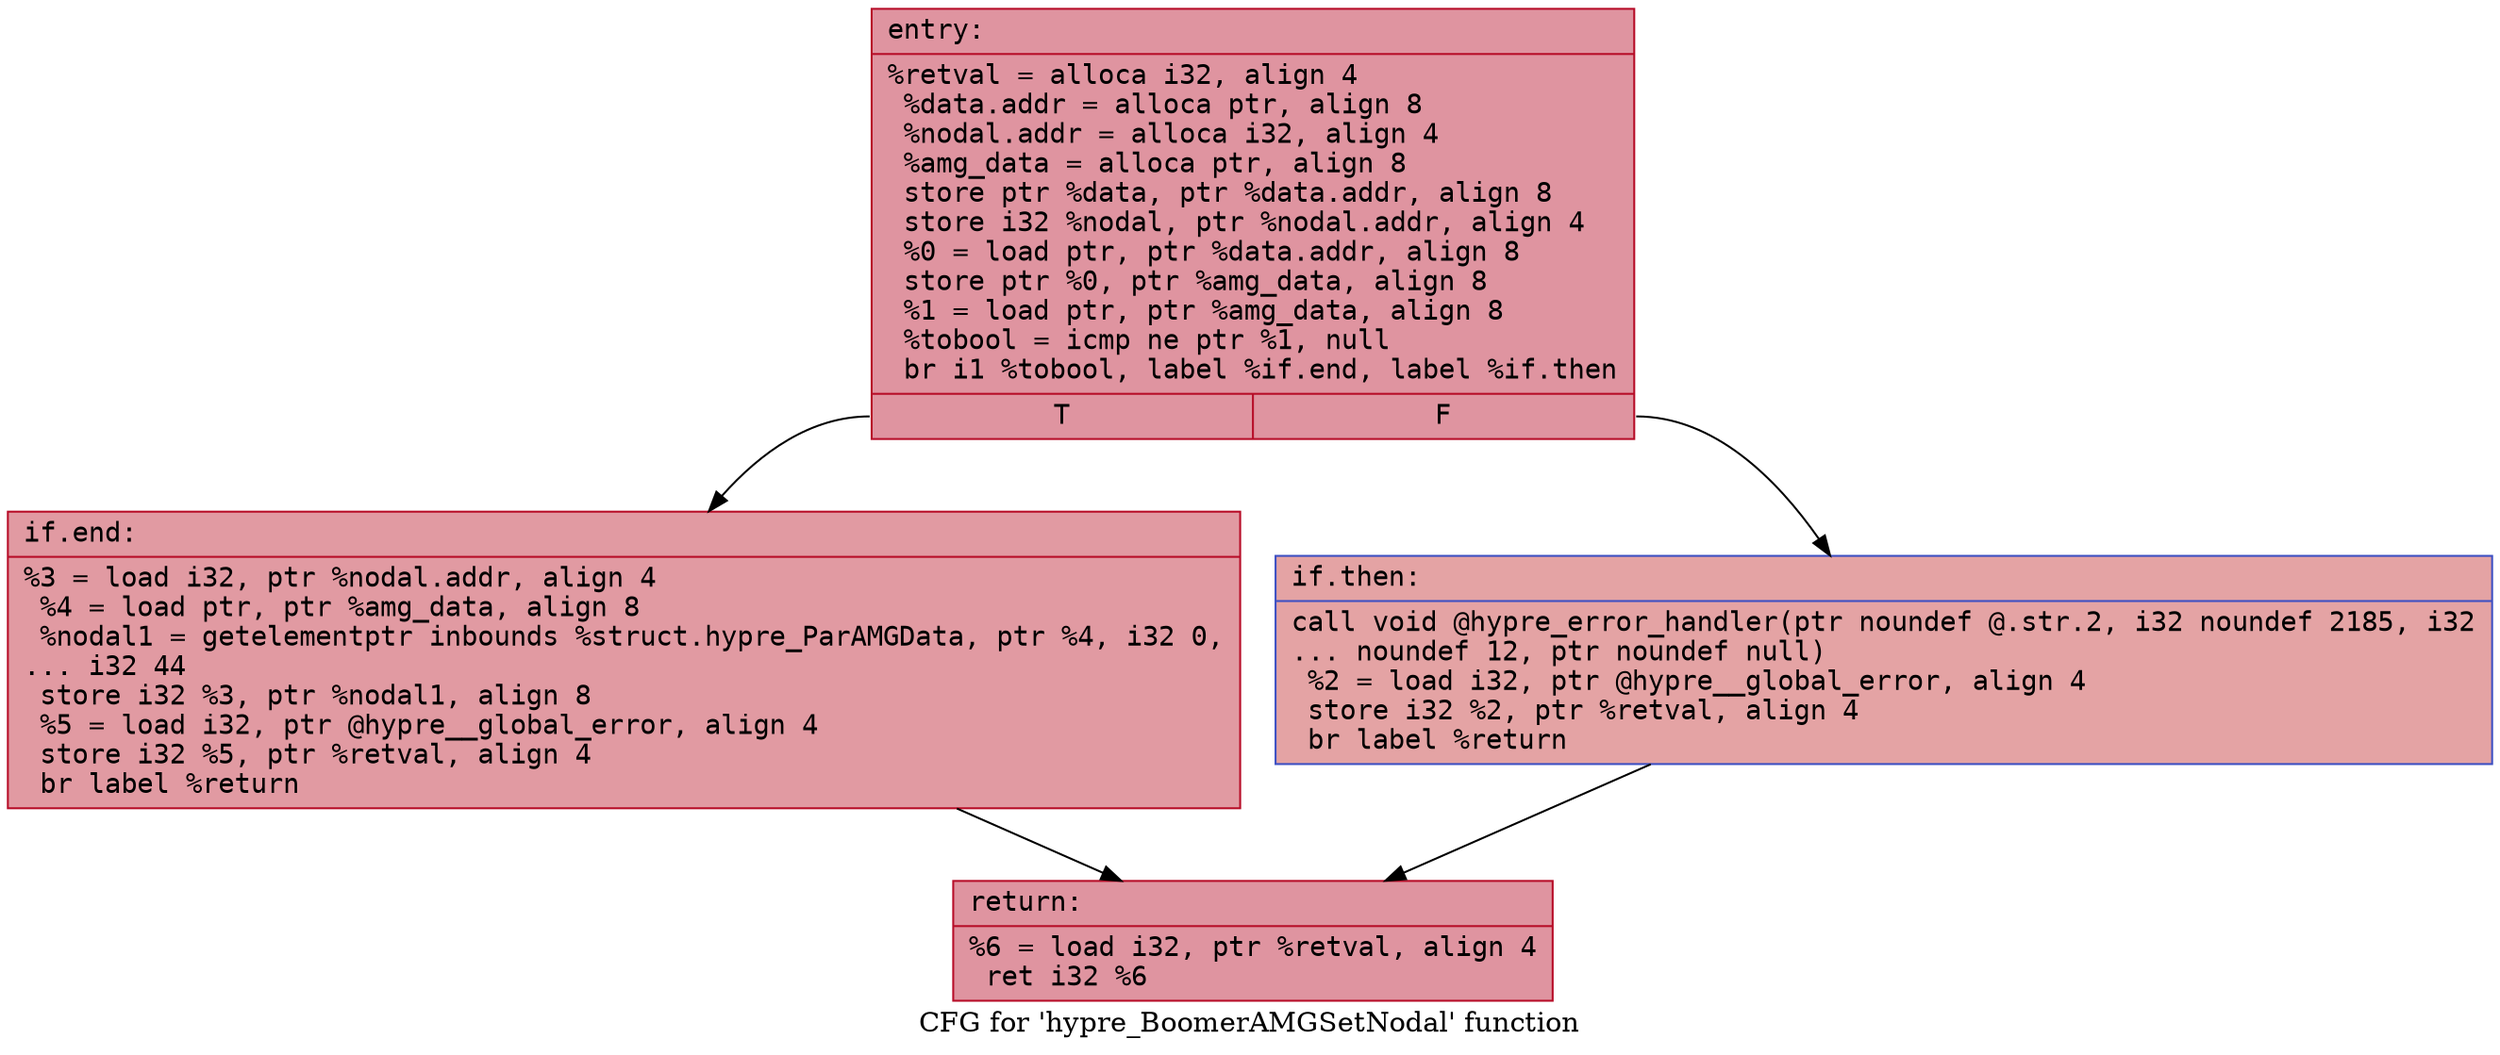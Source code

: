 digraph "CFG for 'hypre_BoomerAMGSetNodal' function" {
	label="CFG for 'hypre_BoomerAMGSetNodal' function";

	Node0x55fa809db7b0 [shape=record,color="#b70d28ff", style=filled, fillcolor="#b70d2870" fontname="Courier",label="{entry:\l|  %retval = alloca i32, align 4\l  %data.addr = alloca ptr, align 8\l  %nodal.addr = alloca i32, align 4\l  %amg_data = alloca ptr, align 8\l  store ptr %data, ptr %data.addr, align 8\l  store i32 %nodal, ptr %nodal.addr, align 4\l  %0 = load ptr, ptr %data.addr, align 8\l  store ptr %0, ptr %amg_data, align 8\l  %1 = load ptr, ptr %amg_data, align 8\l  %tobool = icmp ne ptr %1, null\l  br i1 %tobool, label %if.end, label %if.then\l|{<s0>T|<s1>F}}"];
	Node0x55fa809db7b0:s0 -> Node0x55fa809dbd70[tooltip="entry -> if.end\nProbability 62.50%" ];
	Node0x55fa809db7b0:s1 -> Node0x55fa809dbde0[tooltip="entry -> if.then\nProbability 37.50%" ];
	Node0x55fa809dbde0 [shape=record,color="#3d50c3ff", style=filled, fillcolor="#c32e3170" fontname="Courier",label="{if.then:\l|  call void @hypre_error_handler(ptr noundef @.str.2, i32 noundef 2185, i32\l... noundef 12, ptr noundef null)\l  %2 = load i32, ptr @hypre__global_error, align 4\l  store i32 %2, ptr %retval, align 4\l  br label %return\l}"];
	Node0x55fa809dbde0 -> Node0x55fa809dc240[tooltip="if.then -> return\nProbability 100.00%" ];
	Node0x55fa809dbd70 [shape=record,color="#b70d28ff", style=filled, fillcolor="#bb1b2c70" fontname="Courier",label="{if.end:\l|  %3 = load i32, ptr %nodal.addr, align 4\l  %4 = load ptr, ptr %amg_data, align 8\l  %nodal1 = getelementptr inbounds %struct.hypre_ParAMGData, ptr %4, i32 0,\l... i32 44\l  store i32 %3, ptr %nodal1, align 8\l  %5 = load i32, ptr @hypre__global_error, align 4\l  store i32 %5, ptr %retval, align 4\l  br label %return\l}"];
	Node0x55fa809dbd70 -> Node0x55fa809dc240[tooltip="if.end -> return\nProbability 100.00%" ];
	Node0x55fa809dc240 [shape=record,color="#b70d28ff", style=filled, fillcolor="#b70d2870" fontname="Courier",label="{return:\l|  %6 = load i32, ptr %retval, align 4\l  ret i32 %6\l}"];
}
